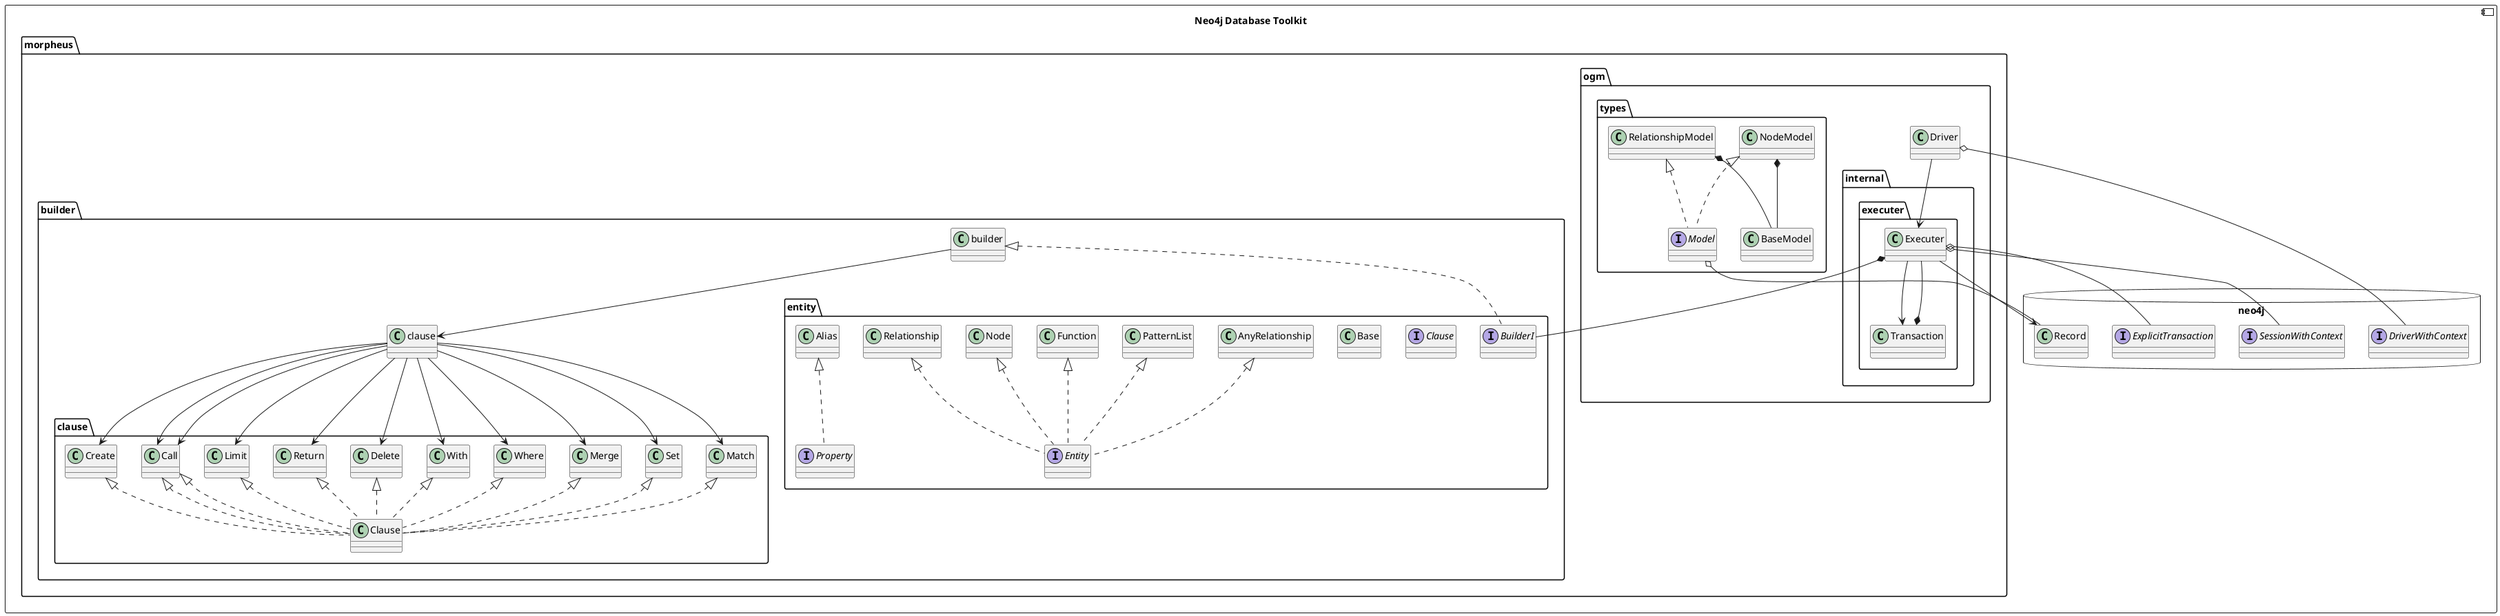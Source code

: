 @startuml architecture

together {
    component "Neo4j Database Toolkit" as toolkit {
        package neo4j <<Database>> {
            interface DriverWithContext
            interface SessionWithContext
            interface ExplicitTransaction
            class Record
        }

        package "morpheus" {
            package "ogm" {
                package "internal" {
                    package "executer" {
                        Executer --> Transaction
                        Transaction *-- Executer
                        Executer o-- SessionWithContext
                        Executer o-- ExplicitTransaction
                        Executer --> Record
                        class Executer
                        class Transaction
                    }
                }
                package "types" {
                    Model o-- Record
                    interface Model
                    class BaseModel
                    NodeModel *-- BaseModel
                    NodeModel <|.. Model
                    class NodeModel
                    RelationshipModel *-- BaseModel
                    RelationshipModel <|.. Model
                    class RelationshipModel
                }
                Driver --> Executer
                Driver o-- DriverWithContext
                class Driver
            }

            package "builder" {
                package "clause" {
                    Call <|.. Clause
                    class Call
                    Create <|.. Clause
                    class Create
                    Match <|.. Clause
                    class Match
                    Set <|.. Clause
                    class Set
                    Merge <|.. Clause
                    class Merge
                    Where <|.. Clause
                    class Where
                    Call <|.. Clause
                    class Call
                    With <|.. Clause
                    class With
                    Delete <|.. Clause
                    class Delete
                    Return <|.. Clause
                    class Return
                    Limit <|.. Clause
                    class Limit
                }
                package "entity" {
                    Executer *-- BuilderI
                    interface BuilderI
                    interface Clause
                    interface Entity
                    interface Property
                    class Base
                    Node <|.. Entity
                    class Node
                    Relationship <|.. Entity
                    class Relationship
                    AnyRelationship <|.. Entity
                    class AnyRelationship
                    PatternList <|.. Entity
                    class PatternList
                    Alias <|.. Property
                    class Alias
                    Function <|.. Entity
                    class Function
                }
                builder --> сlause
                builder <|.. BuilderI
                class builder
                сlause --> Call
                сlause --> Create
                сlause --> Match
                сlause --> Set
                сlause --> Merge
                сlause --> Where
                сlause --> Call
                сlause --> With
                сlause --> Delete
                сlause --> Return
                сlause --> Limit
                class сlause
            }
        }
    }
}

@enduml
